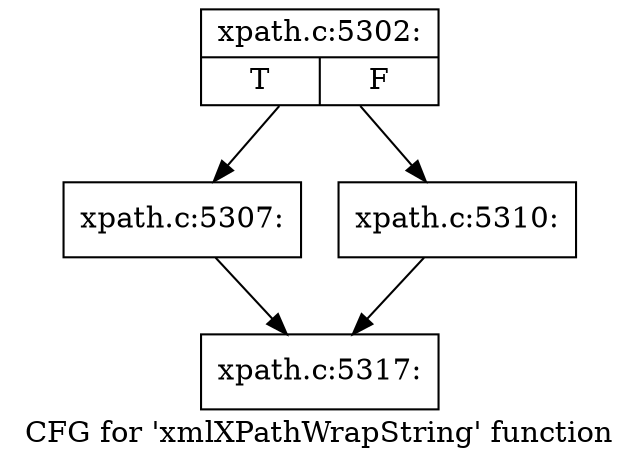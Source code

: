 digraph "CFG for 'xmlXPathWrapString' function" {
	label="CFG for 'xmlXPathWrapString' function";

	Node0x48a4d90 [shape=record,label="{xpath.c:5302:|{<s0>T|<s1>F}}"];
	Node0x48a4d90 -> Node0x48a7150;
	Node0x48a4d90 -> Node0x48a71a0;
	Node0x48a7150 [shape=record,label="{xpath.c:5307:}"];
	Node0x48a7150 -> Node0x48a4ee0;
	Node0x48a71a0 [shape=record,label="{xpath.c:5310:}"];
	Node0x48a71a0 -> Node0x48a4ee0;
	Node0x48a4ee0 [shape=record,label="{xpath.c:5317:}"];
}
